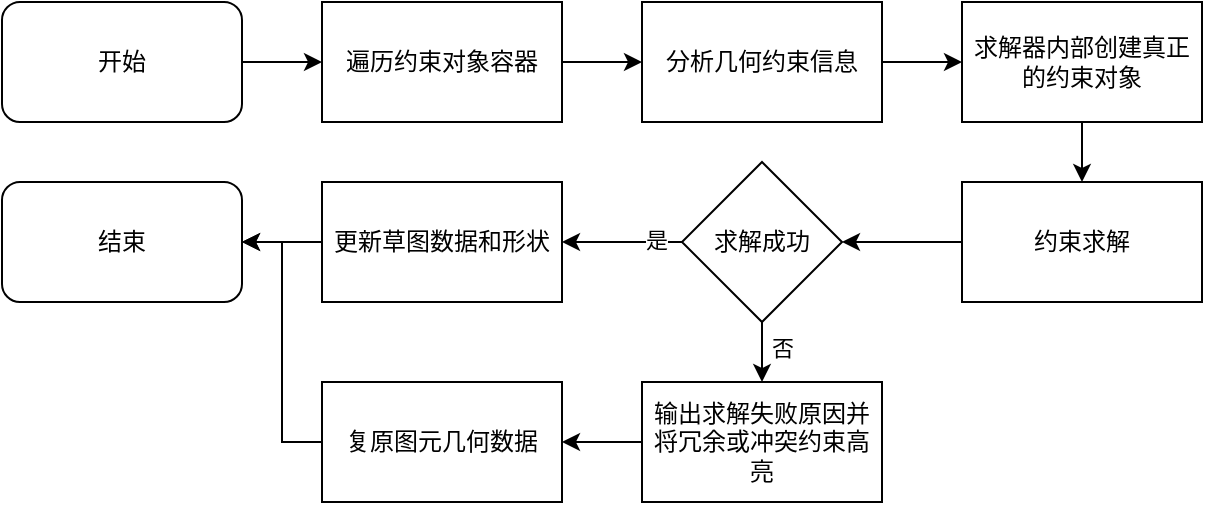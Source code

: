 <mxfile version="22.0.8" type="github">
  <diagram name="第 1 页" id="bxewLr1ukeph8XzEij-5">
    <mxGraphModel dx="921" dy="443" grid="1" gridSize="10" guides="1" tooltips="1" connect="1" arrows="1" fold="1" page="1" pageScale="1" pageWidth="827" pageHeight="1169" math="0" shadow="0">
      <root>
        <mxCell id="0" />
        <mxCell id="1" parent="0" />
        <mxCell id="4EgMG-mmO183kIPFzI5s-9" style="edgeStyle=orthogonalEdgeStyle;rounded=0;orthogonalLoop=1;jettySize=auto;html=1;" edge="1" parent="1" source="4EgMG-mmO183kIPFzI5s-1" target="4EgMG-mmO183kIPFzI5s-2">
          <mxGeometry relative="1" as="geometry" />
        </mxCell>
        <mxCell id="4EgMG-mmO183kIPFzI5s-1" value="开始" style="rounded=1;whiteSpace=wrap;html=1;" vertex="1" parent="1">
          <mxGeometry x="40" y="150" width="120" height="60" as="geometry" />
        </mxCell>
        <mxCell id="4EgMG-mmO183kIPFzI5s-10" style="edgeStyle=orthogonalEdgeStyle;rounded=0;orthogonalLoop=1;jettySize=auto;html=1;entryX=0;entryY=0.5;entryDx=0;entryDy=0;" edge="1" parent="1" source="4EgMG-mmO183kIPFzI5s-2" target="4EgMG-mmO183kIPFzI5s-3">
          <mxGeometry relative="1" as="geometry" />
        </mxCell>
        <mxCell id="4EgMG-mmO183kIPFzI5s-2" value="遍历约束对象容器" style="rounded=0;whiteSpace=wrap;html=1;" vertex="1" parent="1">
          <mxGeometry x="200" y="150" width="120" height="60" as="geometry" />
        </mxCell>
        <mxCell id="4EgMG-mmO183kIPFzI5s-11" style="edgeStyle=orthogonalEdgeStyle;rounded=0;orthogonalLoop=1;jettySize=auto;html=1;entryX=0;entryY=0.5;entryDx=0;entryDy=0;" edge="1" parent="1" source="4EgMG-mmO183kIPFzI5s-3" target="4EgMG-mmO183kIPFzI5s-4">
          <mxGeometry relative="1" as="geometry" />
        </mxCell>
        <mxCell id="4EgMG-mmO183kIPFzI5s-3" value="分析几何约束信息" style="rounded=0;whiteSpace=wrap;html=1;" vertex="1" parent="1">
          <mxGeometry x="360" y="150" width="120" height="60" as="geometry" />
        </mxCell>
        <mxCell id="4EgMG-mmO183kIPFzI5s-12" style="edgeStyle=orthogonalEdgeStyle;rounded=0;orthogonalLoop=1;jettySize=auto;html=1;exitX=0.5;exitY=1;exitDx=0;exitDy=0;entryX=0.5;entryY=0;entryDx=0;entryDy=0;" edge="1" parent="1" source="4EgMG-mmO183kIPFzI5s-4" target="4EgMG-mmO183kIPFzI5s-5">
          <mxGeometry relative="1" as="geometry" />
        </mxCell>
        <mxCell id="4EgMG-mmO183kIPFzI5s-4" value="求解器内部创建真正的约束对象" style="rounded=0;whiteSpace=wrap;html=1;" vertex="1" parent="1">
          <mxGeometry x="520" y="150" width="120" height="60" as="geometry" />
        </mxCell>
        <mxCell id="4EgMG-mmO183kIPFzI5s-13" style="edgeStyle=orthogonalEdgeStyle;rounded=0;orthogonalLoop=1;jettySize=auto;html=1;entryX=1;entryY=0.5;entryDx=0;entryDy=0;" edge="1" parent="1" source="4EgMG-mmO183kIPFzI5s-5" target="4EgMG-mmO183kIPFzI5s-6">
          <mxGeometry relative="1" as="geometry" />
        </mxCell>
        <mxCell id="4EgMG-mmO183kIPFzI5s-5" value="约束求解" style="rounded=0;whiteSpace=wrap;html=1;" vertex="1" parent="1">
          <mxGeometry x="520" y="240" width="120" height="60" as="geometry" />
        </mxCell>
        <mxCell id="4EgMG-mmO183kIPFzI5s-14" style="edgeStyle=orthogonalEdgeStyle;rounded=0;orthogonalLoop=1;jettySize=auto;html=1;entryX=1;entryY=0.5;entryDx=0;entryDy=0;" edge="1" parent="1" source="4EgMG-mmO183kIPFzI5s-6" target="4EgMG-mmO183kIPFzI5s-7">
          <mxGeometry relative="1" as="geometry" />
        </mxCell>
        <mxCell id="4EgMG-mmO183kIPFzI5s-19" value="是" style="edgeLabel;html=1;align=center;verticalAlign=middle;resizable=0;points=[];" vertex="1" connectable="0" parent="4EgMG-mmO183kIPFzI5s-14">
          <mxGeometry x="-0.567" y="-1" relative="1" as="geometry">
            <mxPoint as="offset" />
          </mxGeometry>
        </mxCell>
        <mxCell id="4EgMG-mmO183kIPFzI5s-15" style="edgeStyle=orthogonalEdgeStyle;rounded=0;orthogonalLoop=1;jettySize=auto;html=1;exitX=0.5;exitY=1;exitDx=0;exitDy=0;entryX=0.5;entryY=0;entryDx=0;entryDy=0;" edge="1" parent="1" source="4EgMG-mmO183kIPFzI5s-6" target="4EgMG-mmO183kIPFzI5s-8">
          <mxGeometry relative="1" as="geometry" />
        </mxCell>
        <mxCell id="4EgMG-mmO183kIPFzI5s-20" value="否" style="edgeLabel;html=1;align=center;verticalAlign=middle;resizable=0;points=[];" vertex="1" connectable="0" parent="4EgMG-mmO183kIPFzI5s-15">
          <mxGeometry x="-0.5" y="1" relative="1" as="geometry">
            <mxPoint x="9" y="5" as="offset" />
          </mxGeometry>
        </mxCell>
        <mxCell id="4EgMG-mmO183kIPFzI5s-6" value="求解成功" style="rhombus;whiteSpace=wrap;html=1;" vertex="1" parent="1">
          <mxGeometry x="380" y="230" width="80" height="80" as="geometry" />
        </mxCell>
        <mxCell id="4EgMG-mmO183kIPFzI5s-18" style="edgeStyle=orthogonalEdgeStyle;rounded=0;orthogonalLoop=1;jettySize=auto;html=1;" edge="1" parent="1" source="4EgMG-mmO183kIPFzI5s-7" target="4EgMG-mmO183kIPFzI5s-17">
          <mxGeometry relative="1" as="geometry" />
        </mxCell>
        <mxCell id="4EgMG-mmO183kIPFzI5s-7" value="更新草图数据和形状" style="rounded=0;whiteSpace=wrap;html=1;" vertex="1" parent="1">
          <mxGeometry x="200" y="240" width="120" height="60" as="geometry" />
        </mxCell>
        <mxCell id="4EgMG-mmO183kIPFzI5s-23" style="edgeStyle=orthogonalEdgeStyle;rounded=0;orthogonalLoop=1;jettySize=auto;html=1;" edge="1" parent="1" source="4EgMG-mmO183kIPFzI5s-8" target="4EgMG-mmO183kIPFzI5s-21">
          <mxGeometry relative="1" as="geometry" />
        </mxCell>
        <mxCell id="4EgMG-mmO183kIPFzI5s-8" value="输出求解失败原因并将冗余或冲突约束高亮" style="rounded=0;whiteSpace=wrap;html=1;" vertex="1" parent="1">
          <mxGeometry x="360" y="340" width="120" height="60" as="geometry" />
        </mxCell>
        <mxCell id="4EgMG-mmO183kIPFzI5s-17" value="结束" style="rounded=1;whiteSpace=wrap;html=1;" vertex="1" parent="1">
          <mxGeometry x="40" y="240" width="120" height="60" as="geometry" />
        </mxCell>
        <mxCell id="4EgMG-mmO183kIPFzI5s-24" style="edgeStyle=orthogonalEdgeStyle;rounded=0;orthogonalLoop=1;jettySize=auto;html=1;entryX=1;entryY=0.5;entryDx=0;entryDy=0;" edge="1" parent="1" source="4EgMG-mmO183kIPFzI5s-21" target="4EgMG-mmO183kIPFzI5s-17">
          <mxGeometry relative="1" as="geometry" />
        </mxCell>
        <mxCell id="4EgMG-mmO183kIPFzI5s-21" value="复原图元几何数据" style="rounded=0;whiteSpace=wrap;html=1;" vertex="1" parent="1">
          <mxGeometry x="200" y="340" width="120" height="60" as="geometry" />
        </mxCell>
      </root>
    </mxGraphModel>
  </diagram>
</mxfile>
